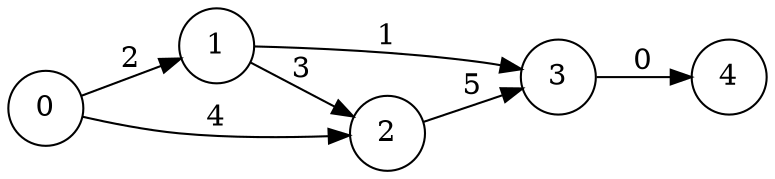 digraph finite_state_machine {
  	rankdir=LR;
 	size="8,5";
  	node [shape = circle];
  	  	3 -> 4 [ label = "0" ];
  	  	1 -> 3 [ label = "1" ];
  	  	1 -> 2 [ label = "3" ];
  	  	2 -> 3 [ label = "5" ];
  	  	0 -> 2 [ label = "4" ];
  	  	0 -> 1 [ label = "2" ];
}